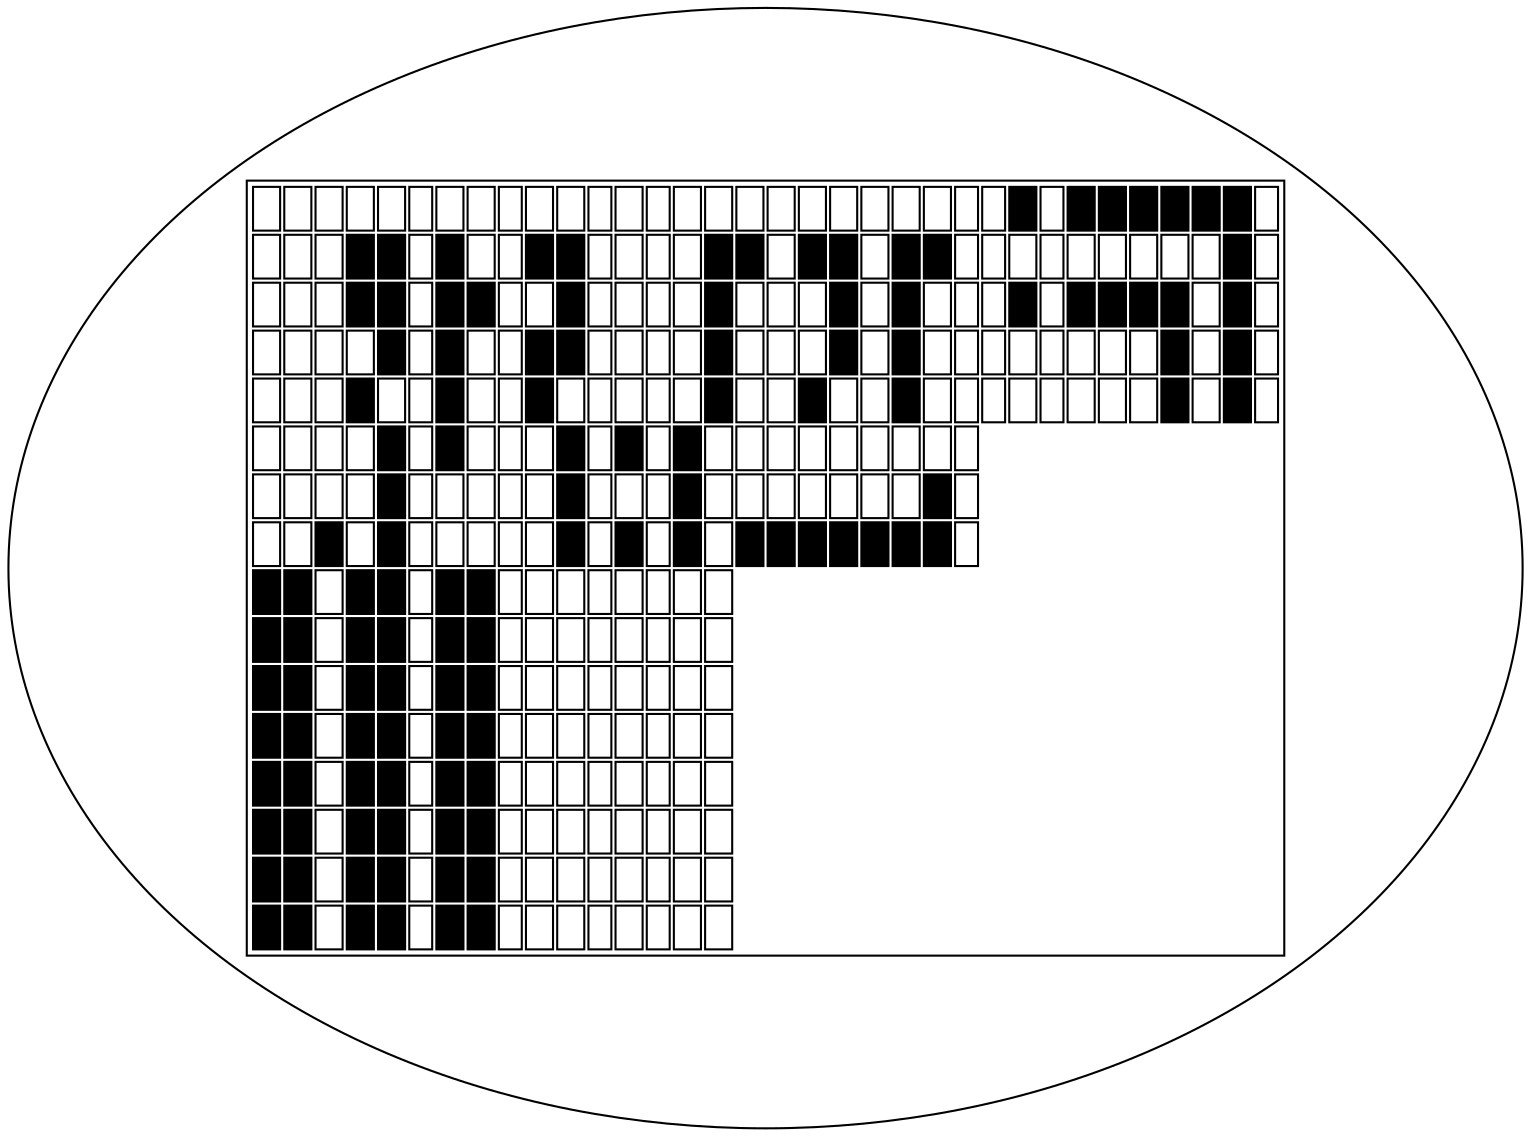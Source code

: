 graph M4 {
	tab [label=<<TABLE>
<TR>
<TD> </TD>
<TD> </TD>
<TD> </TD>
<TD> </TD>
<TD> </TD>
<TD> </TD>
<TD> </TD>
<TD> </TD>
<TD> </TD>
<TD> </TD>
<TD> </TD>
<TD> </TD>
<TD> </TD>
<TD> </TD>
<TD> </TD>
<TD> </TD>
<TD> </TD>
<TD> </TD>
<TD> </TD>
<TD> </TD>
<TD> </TD>
<TD> </TD>
<TD> </TD>
<TD> </TD>
<TD> </TD>
<TD bgcolor='black'>*</TD>
<TD> </TD>
<TD bgcolor='black'>*</TD>
<TD bgcolor='black'>*</TD>
<TD bgcolor='black'>*</TD>
<TD bgcolor='black'>*</TD>
<TD bgcolor='black'>*</TD>
<TD bgcolor='black'>*</TD>
<TD> </TD>
</TR>
<TR>
<TD> </TD>
<TD> </TD>
<TD> </TD>
<TD bgcolor='black'>*</TD>
<TD bgcolor='black'>*</TD>
<TD> </TD>
<TD bgcolor='black'>*</TD>
<TD> </TD>
<TD> </TD>
<TD bgcolor='black'>*</TD>
<TD bgcolor='black'>*</TD>
<TD> </TD>
<TD> </TD>
<TD> </TD>
<TD> </TD>
<TD bgcolor='black'>*</TD>
<TD bgcolor='black'>*</TD>
<TD> </TD>
<TD bgcolor='black'>*</TD>
<TD bgcolor='black'>*</TD>
<TD> </TD>
<TD bgcolor='black'>*</TD>
<TD bgcolor='black'>*</TD>
<TD> </TD>
<TD> </TD>
<TD> </TD>
<TD> </TD>
<TD> </TD>
<TD> </TD>
<TD> </TD>
<TD> </TD>
<TD> </TD>
<TD bgcolor='black'>*</TD>
<TD> </TD>
</TR>
<TR>
<TD> </TD>
<TD> </TD>
<TD> </TD>
<TD bgcolor='black'>*</TD>
<TD bgcolor='black'>*</TD>
<TD> </TD>
<TD bgcolor='black'>*</TD>
<TD bgcolor='black'>*</TD>
<TD> </TD>
<TD> </TD>
<TD bgcolor='black'>*</TD>
<TD> </TD>
<TD> </TD>
<TD> </TD>
<TD> </TD>
<TD bgcolor='black'>*</TD>
<TD> </TD>
<TD> </TD>
<TD> </TD>
<TD bgcolor='black'>*</TD>
<TD> </TD>
<TD bgcolor='black'>*</TD>
<TD> </TD>
<TD> </TD>
<TD> </TD>
<TD bgcolor='black'>*</TD>
<TD> </TD>
<TD bgcolor='black'>*</TD>
<TD bgcolor='black'>*</TD>
<TD bgcolor='black'>*</TD>
<TD bgcolor='black'>*</TD>
<TD> </TD>
<TD bgcolor='black'>*</TD>
<TD> </TD>
</TR>
<TR>
<TD> </TD>
<TD> </TD>
<TD> </TD>
<TD> </TD>
<TD bgcolor='black'>*</TD>
<TD> </TD>
<TD bgcolor='black'>*</TD>
<TD> </TD>
<TD> </TD>
<TD bgcolor='black'>*</TD>
<TD bgcolor='black'>*</TD>
<TD> </TD>
<TD> </TD>
<TD> </TD>
<TD> </TD>
<TD bgcolor='black'>*</TD>
<TD> </TD>
<TD> </TD>
<TD> </TD>
<TD bgcolor='black'>*</TD>
<TD> </TD>
<TD bgcolor='black'>*</TD>
<TD> </TD>
<TD> </TD>
<TD> </TD>
<TD> </TD>
<TD> </TD>
<TD> </TD>
<TD> </TD>
<TD> </TD>
<TD bgcolor='black'>*</TD>
<TD> </TD>
<TD bgcolor='black'>*</TD>
<TD> </TD>
</TR>
<TR>
<TD> </TD>
<TD> </TD>
<TD> </TD>
<TD bgcolor='black'>*</TD>
<TD> </TD>
<TD> </TD>
<TD bgcolor='black'>*</TD>
<TD> </TD>
<TD> </TD>
<TD bgcolor='black'>*</TD>
<TD> </TD>
<TD> </TD>
<TD> </TD>
<TD> </TD>
<TD> </TD>
<TD bgcolor='black'>*</TD>
<TD> </TD>
<TD> </TD>
<TD bgcolor='black'>*</TD>
<TD> </TD>
<TD> </TD>
<TD bgcolor='black'>*</TD>
<TD> </TD>
<TD> </TD>
<TD> </TD>
<TD> </TD>
<TD> </TD>
<TD> </TD>
<TD> </TD>
<TD> </TD>
<TD bgcolor='black'>*</TD>
<TD> </TD>
<TD bgcolor='black'>*</TD>
<TD> </TD>
</TR>
<TR>
<TD> </TD>
<TD> </TD>
<TD> </TD>
<TD> </TD>
<TD bgcolor='black'>*</TD>
<TD> </TD>
<TD bgcolor='black'>*</TD>
<TD> </TD>
<TD> </TD>
<TD> </TD>
<TD bgcolor='black'>*</TD>
<TD> </TD>
<TD bgcolor='black'>*</TD>
<TD> </TD>
<TD bgcolor='black'>*</TD>
<TD> </TD>
<TD> </TD>
<TD> </TD>
<TD> </TD>
<TD> </TD>
<TD> </TD>
<TD> </TD>
<TD> </TD>
<TD> </TD>
</TR>
<TR>
<TD> </TD>
<TD> </TD>
<TD> </TD>
<TD> </TD>
<TD bgcolor='black'>*</TD>
<TD> </TD>
<TD> </TD>
<TD> </TD>
<TD> </TD>
<TD> </TD>
<TD bgcolor='black'>*</TD>
<TD> </TD>
<TD> </TD>
<TD> </TD>
<TD bgcolor='black'>*</TD>
<TD> </TD>
<TD> </TD>
<TD> </TD>
<TD> </TD>
<TD> </TD>
<TD> </TD>
<TD> </TD>
<TD bgcolor='black'>*</TD>
<TD> </TD>
</TR>
<TR>
<TD> </TD>
<TD> </TD>
<TD bgcolor='black'>*</TD>
<TD> </TD>
<TD bgcolor='black'>*</TD>
<TD> </TD>
<TD> </TD>
<TD> </TD>
<TD> </TD>
<TD> </TD>
<TD bgcolor='black'>*</TD>
<TD> </TD>
<TD bgcolor='black'>*</TD>
<TD> </TD>
<TD bgcolor='black'>*</TD>
<TD> </TD>
<TD bgcolor='black'>*</TD>
<TD bgcolor='black'>*</TD>
<TD bgcolor='black'>*</TD>
<TD bgcolor='black'>*</TD>
<TD bgcolor='black'>*</TD>
<TD bgcolor='black'>*</TD>
<TD bgcolor='black'>*</TD>
<TD> </TD>
</TR>
<TR>
<TD bgcolor='black'>*</TD>
<TD bgcolor='black'>*</TD>
<TD> </TD>
<TD bgcolor='black'>*</TD>
<TD bgcolor='black'>*</TD>
<TD> </TD>
<TD bgcolor='black'>*</TD>
<TD bgcolor='black'>*</TD>
<TD> </TD>
<TD> </TD>
<TD> </TD>
<TD> </TD>
<TD> </TD>
<TD> </TD>
<TD> </TD>
<TD> </TD>
</TR>
<TR>
<TD bgcolor='black'>*</TD>
<TD bgcolor='black'>*</TD>
<TD> </TD>
<TD bgcolor='black'>*</TD>
<TD bgcolor='black'>*</TD>
<TD> </TD>
<TD bgcolor='black'>*</TD>
<TD bgcolor='black'>*</TD>
<TD> </TD>
<TD> </TD>
<TD> </TD>
<TD> </TD>
<TD> </TD>
<TD> </TD>
<TD> </TD>
<TD> </TD>
</TR>
<TR>
<TD bgcolor='black'>*</TD>
<TD bgcolor='black'>*</TD>
<TD> </TD>
<TD bgcolor='black'>*</TD>
<TD bgcolor='black'>*</TD>
<TD> </TD>
<TD bgcolor='black'>*</TD>
<TD bgcolor='black'>*</TD>
<TD> </TD>
<TD> </TD>
<TD> </TD>
<TD> </TD>
<TD> </TD>
<TD> </TD>
<TD> </TD>
<TD> </TD>
</TR>
<TR>
<TD bgcolor='black'>*</TD>
<TD bgcolor='black'>*</TD>
<TD> </TD>
<TD bgcolor='black'>*</TD>
<TD bgcolor='black'>*</TD>
<TD> </TD>
<TD bgcolor='black'>*</TD>
<TD bgcolor='black'>*</TD>
<TD> </TD>
<TD> </TD>
<TD> </TD>
<TD> </TD>
<TD> </TD>
<TD> </TD>
<TD> </TD>
<TD> </TD>
</TR>
<TR>
<TD bgcolor='black'>*</TD>
<TD bgcolor='black'>*</TD>
<TD> </TD>
<TD bgcolor='black'>*</TD>
<TD bgcolor='black'>*</TD>
<TD> </TD>
<TD bgcolor='black'>*</TD>
<TD bgcolor='black'>*</TD>
<TD> </TD>
<TD> </TD>
<TD> </TD>
<TD> </TD>
<TD> </TD>
<TD> </TD>
<TD> </TD>
<TD> </TD>
</TR>
<TR>
<TD bgcolor='black'>*</TD>
<TD bgcolor='black'>*</TD>
<TD> </TD>
<TD bgcolor='black'>*</TD>
<TD bgcolor='black'>*</TD>
<TD> </TD>
<TD bgcolor='black'>*</TD>
<TD bgcolor='black'>*</TD>
<TD> </TD>
<TD> </TD>
<TD> </TD>
<TD> </TD>
<TD> </TD>
<TD> </TD>
<TD> </TD>
<TD> </TD>
</TR>
<TR>
<TD bgcolor='black'>*</TD>
<TD bgcolor='black'>*</TD>
<TD> </TD>
<TD bgcolor='black'>*</TD>
<TD bgcolor='black'>*</TD>
<TD> </TD>
<TD bgcolor='black'>*</TD>
<TD bgcolor='black'>*</TD>
<TD> </TD>
<TD> </TD>
<TD> </TD>
<TD> </TD>
<TD> </TD>
<TD> </TD>
<TD> </TD>
<TD> </TD>
</TR>
<TR>
<TD bgcolor='black'>*</TD>
<TD bgcolor='black'>*</TD>
<TD> </TD>
<TD bgcolor='black'>*</TD>
<TD bgcolor='black'>*</TD>
<TD> </TD>
<TD bgcolor='black'>*</TD>
<TD bgcolor='black'>*</TD>
<TD> </TD>
<TD> </TD>
<TD> </TD>
<TD> </TD>
<TD> </TD>
<TD> </TD>
<TD> </TD>
<TD> </TD>
</TR>
</TABLE>>]
}
